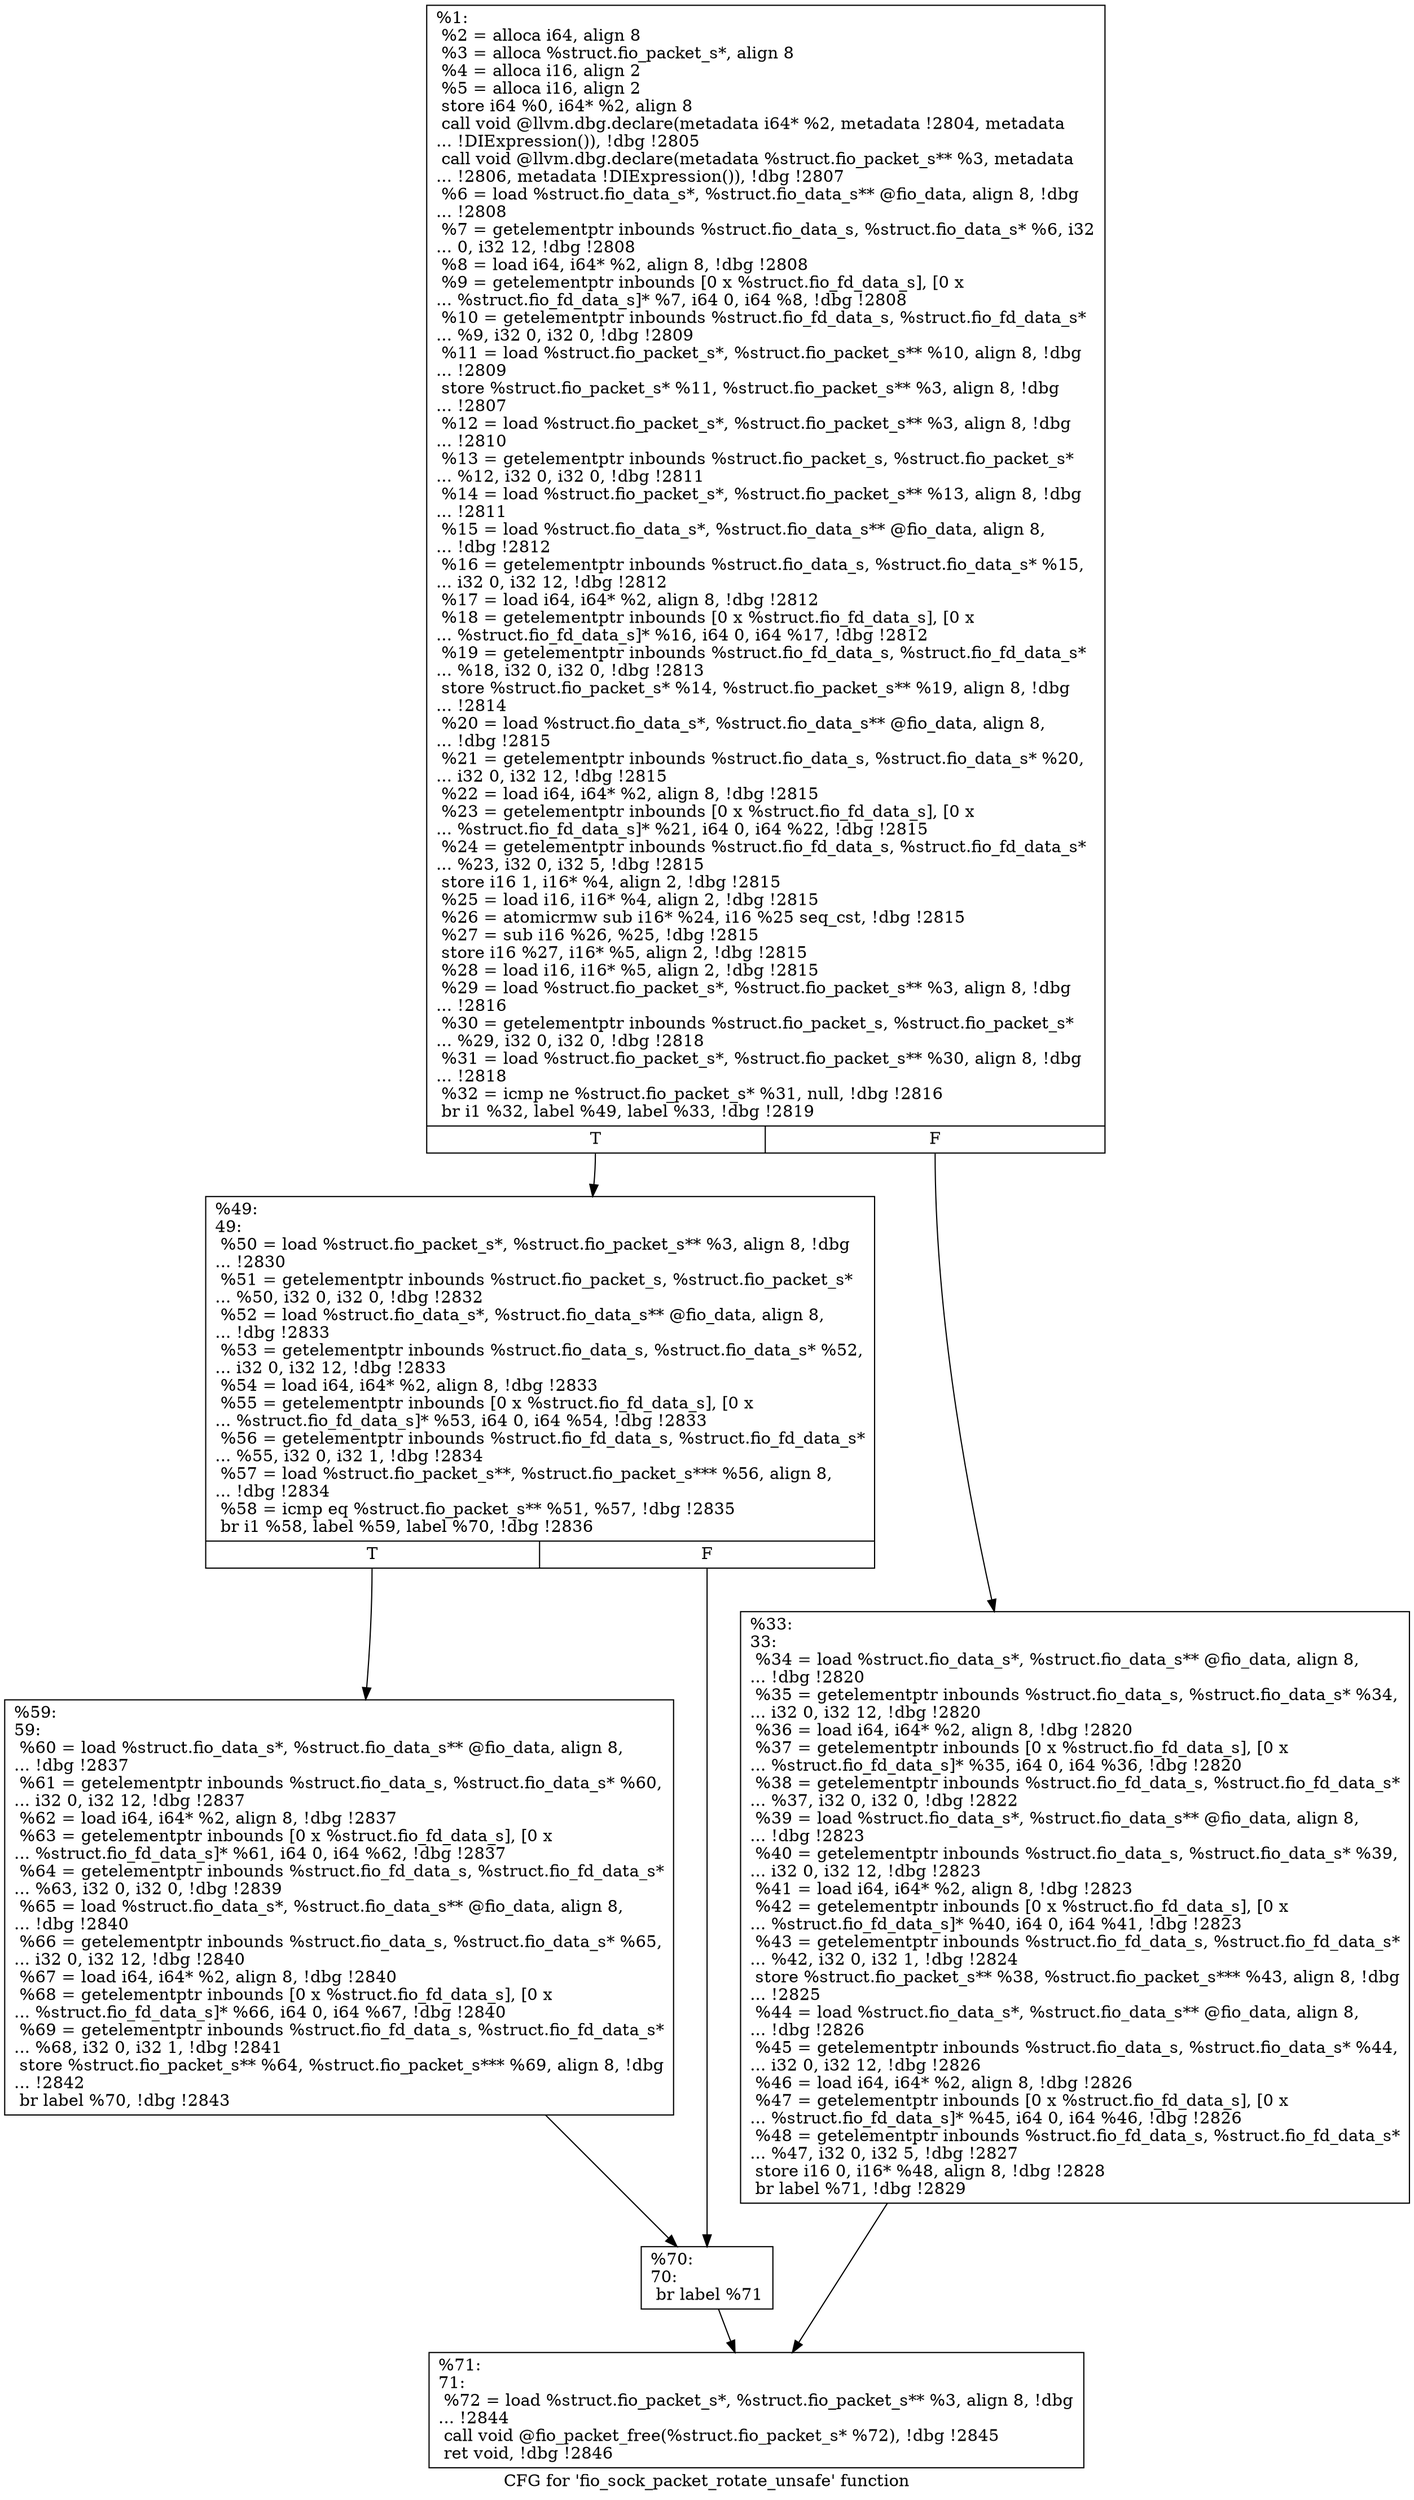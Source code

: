 digraph "CFG for 'fio_sock_packet_rotate_unsafe' function" {
	label="CFG for 'fio_sock_packet_rotate_unsafe' function";

	Node0x5568514ffd60 [shape=record,label="{%1:\l  %2 = alloca i64, align 8\l  %3 = alloca %struct.fio_packet_s*, align 8\l  %4 = alloca i16, align 2\l  %5 = alloca i16, align 2\l  store i64 %0, i64* %2, align 8\l  call void @llvm.dbg.declare(metadata i64* %2, metadata !2804, metadata\l... !DIExpression()), !dbg !2805\l  call void @llvm.dbg.declare(metadata %struct.fio_packet_s** %3, metadata\l... !2806, metadata !DIExpression()), !dbg !2807\l  %6 = load %struct.fio_data_s*, %struct.fio_data_s** @fio_data, align 8, !dbg\l... !2808\l  %7 = getelementptr inbounds %struct.fio_data_s, %struct.fio_data_s* %6, i32\l... 0, i32 12, !dbg !2808\l  %8 = load i64, i64* %2, align 8, !dbg !2808\l  %9 = getelementptr inbounds [0 x %struct.fio_fd_data_s], [0 x\l... %struct.fio_fd_data_s]* %7, i64 0, i64 %8, !dbg !2808\l  %10 = getelementptr inbounds %struct.fio_fd_data_s, %struct.fio_fd_data_s*\l... %9, i32 0, i32 0, !dbg !2809\l  %11 = load %struct.fio_packet_s*, %struct.fio_packet_s** %10, align 8, !dbg\l... !2809\l  store %struct.fio_packet_s* %11, %struct.fio_packet_s** %3, align 8, !dbg\l... !2807\l  %12 = load %struct.fio_packet_s*, %struct.fio_packet_s** %3, align 8, !dbg\l... !2810\l  %13 = getelementptr inbounds %struct.fio_packet_s, %struct.fio_packet_s*\l... %12, i32 0, i32 0, !dbg !2811\l  %14 = load %struct.fio_packet_s*, %struct.fio_packet_s** %13, align 8, !dbg\l... !2811\l  %15 = load %struct.fio_data_s*, %struct.fio_data_s** @fio_data, align 8,\l... !dbg !2812\l  %16 = getelementptr inbounds %struct.fio_data_s, %struct.fio_data_s* %15,\l... i32 0, i32 12, !dbg !2812\l  %17 = load i64, i64* %2, align 8, !dbg !2812\l  %18 = getelementptr inbounds [0 x %struct.fio_fd_data_s], [0 x\l... %struct.fio_fd_data_s]* %16, i64 0, i64 %17, !dbg !2812\l  %19 = getelementptr inbounds %struct.fio_fd_data_s, %struct.fio_fd_data_s*\l... %18, i32 0, i32 0, !dbg !2813\l  store %struct.fio_packet_s* %14, %struct.fio_packet_s** %19, align 8, !dbg\l... !2814\l  %20 = load %struct.fio_data_s*, %struct.fio_data_s** @fio_data, align 8,\l... !dbg !2815\l  %21 = getelementptr inbounds %struct.fio_data_s, %struct.fio_data_s* %20,\l... i32 0, i32 12, !dbg !2815\l  %22 = load i64, i64* %2, align 8, !dbg !2815\l  %23 = getelementptr inbounds [0 x %struct.fio_fd_data_s], [0 x\l... %struct.fio_fd_data_s]* %21, i64 0, i64 %22, !dbg !2815\l  %24 = getelementptr inbounds %struct.fio_fd_data_s, %struct.fio_fd_data_s*\l... %23, i32 0, i32 5, !dbg !2815\l  store i16 1, i16* %4, align 2, !dbg !2815\l  %25 = load i16, i16* %4, align 2, !dbg !2815\l  %26 = atomicrmw sub i16* %24, i16 %25 seq_cst, !dbg !2815\l  %27 = sub i16 %26, %25, !dbg !2815\l  store i16 %27, i16* %5, align 2, !dbg !2815\l  %28 = load i16, i16* %5, align 2, !dbg !2815\l  %29 = load %struct.fio_packet_s*, %struct.fio_packet_s** %3, align 8, !dbg\l... !2816\l  %30 = getelementptr inbounds %struct.fio_packet_s, %struct.fio_packet_s*\l... %29, i32 0, i32 0, !dbg !2818\l  %31 = load %struct.fio_packet_s*, %struct.fio_packet_s** %30, align 8, !dbg\l... !2818\l  %32 = icmp ne %struct.fio_packet_s* %31, null, !dbg !2816\l  br i1 %32, label %49, label %33, !dbg !2819\l|{<s0>T|<s1>F}}"];
	Node0x5568514ffd60:s0 -> Node0x5568515014c0;
	Node0x5568514ffd60:s1 -> Node0x556851501470;
	Node0x556851501470 [shape=record,label="{%33:\l33:                                               \l  %34 = load %struct.fio_data_s*, %struct.fio_data_s** @fio_data, align 8,\l... !dbg !2820\l  %35 = getelementptr inbounds %struct.fio_data_s, %struct.fio_data_s* %34,\l... i32 0, i32 12, !dbg !2820\l  %36 = load i64, i64* %2, align 8, !dbg !2820\l  %37 = getelementptr inbounds [0 x %struct.fio_fd_data_s], [0 x\l... %struct.fio_fd_data_s]* %35, i64 0, i64 %36, !dbg !2820\l  %38 = getelementptr inbounds %struct.fio_fd_data_s, %struct.fio_fd_data_s*\l... %37, i32 0, i32 0, !dbg !2822\l  %39 = load %struct.fio_data_s*, %struct.fio_data_s** @fio_data, align 8,\l... !dbg !2823\l  %40 = getelementptr inbounds %struct.fio_data_s, %struct.fio_data_s* %39,\l... i32 0, i32 12, !dbg !2823\l  %41 = load i64, i64* %2, align 8, !dbg !2823\l  %42 = getelementptr inbounds [0 x %struct.fio_fd_data_s], [0 x\l... %struct.fio_fd_data_s]* %40, i64 0, i64 %41, !dbg !2823\l  %43 = getelementptr inbounds %struct.fio_fd_data_s, %struct.fio_fd_data_s*\l... %42, i32 0, i32 1, !dbg !2824\l  store %struct.fio_packet_s** %38, %struct.fio_packet_s*** %43, align 8, !dbg\l... !2825\l  %44 = load %struct.fio_data_s*, %struct.fio_data_s** @fio_data, align 8,\l... !dbg !2826\l  %45 = getelementptr inbounds %struct.fio_data_s, %struct.fio_data_s* %44,\l... i32 0, i32 12, !dbg !2826\l  %46 = load i64, i64* %2, align 8, !dbg !2826\l  %47 = getelementptr inbounds [0 x %struct.fio_fd_data_s], [0 x\l... %struct.fio_fd_data_s]* %45, i64 0, i64 %46, !dbg !2826\l  %48 = getelementptr inbounds %struct.fio_fd_data_s, %struct.fio_fd_data_s*\l... %47, i32 0, i32 5, !dbg !2827\l  store i16 0, i16* %48, align 8, !dbg !2828\l  br label %71, !dbg !2829\l}"];
	Node0x556851501470 -> Node0x5568515015b0;
	Node0x5568515014c0 [shape=record,label="{%49:\l49:                                               \l  %50 = load %struct.fio_packet_s*, %struct.fio_packet_s** %3, align 8, !dbg\l... !2830\l  %51 = getelementptr inbounds %struct.fio_packet_s, %struct.fio_packet_s*\l... %50, i32 0, i32 0, !dbg !2832\l  %52 = load %struct.fio_data_s*, %struct.fio_data_s** @fio_data, align 8,\l... !dbg !2833\l  %53 = getelementptr inbounds %struct.fio_data_s, %struct.fio_data_s* %52,\l... i32 0, i32 12, !dbg !2833\l  %54 = load i64, i64* %2, align 8, !dbg !2833\l  %55 = getelementptr inbounds [0 x %struct.fio_fd_data_s], [0 x\l... %struct.fio_fd_data_s]* %53, i64 0, i64 %54, !dbg !2833\l  %56 = getelementptr inbounds %struct.fio_fd_data_s, %struct.fio_fd_data_s*\l... %55, i32 0, i32 1, !dbg !2834\l  %57 = load %struct.fio_packet_s**, %struct.fio_packet_s*** %56, align 8,\l... !dbg !2834\l  %58 = icmp eq %struct.fio_packet_s** %51, %57, !dbg !2835\l  br i1 %58, label %59, label %70, !dbg !2836\l|{<s0>T|<s1>F}}"];
	Node0x5568515014c0:s0 -> Node0x556851501510;
	Node0x5568515014c0:s1 -> Node0x556851501560;
	Node0x556851501510 [shape=record,label="{%59:\l59:                                               \l  %60 = load %struct.fio_data_s*, %struct.fio_data_s** @fio_data, align 8,\l... !dbg !2837\l  %61 = getelementptr inbounds %struct.fio_data_s, %struct.fio_data_s* %60,\l... i32 0, i32 12, !dbg !2837\l  %62 = load i64, i64* %2, align 8, !dbg !2837\l  %63 = getelementptr inbounds [0 x %struct.fio_fd_data_s], [0 x\l... %struct.fio_fd_data_s]* %61, i64 0, i64 %62, !dbg !2837\l  %64 = getelementptr inbounds %struct.fio_fd_data_s, %struct.fio_fd_data_s*\l... %63, i32 0, i32 0, !dbg !2839\l  %65 = load %struct.fio_data_s*, %struct.fio_data_s** @fio_data, align 8,\l... !dbg !2840\l  %66 = getelementptr inbounds %struct.fio_data_s, %struct.fio_data_s* %65,\l... i32 0, i32 12, !dbg !2840\l  %67 = load i64, i64* %2, align 8, !dbg !2840\l  %68 = getelementptr inbounds [0 x %struct.fio_fd_data_s], [0 x\l... %struct.fio_fd_data_s]* %66, i64 0, i64 %67, !dbg !2840\l  %69 = getelementptr inbounds %struct.fio_fd_data_s, %struct.fio_fd_data_s*\l... %68, i32 0, i32 1, !dbg !2841\l  store %struct.fio_packet_s** %64, %struct.fio_packet_s*** %69, align 8, !dbg\l... !2842\l  br label %70, !dbg !2843\l}"];
	Node0x556851501510 -> Node0x556851501560;
	Node0x556851501560 [shape=record,label="{%70:\l70:                                               \l  br label %71\l}"];
	Node0x556851501560 -> Node0x5568515015b0;
	Node0x5568515015b0 [shape=record,label="{%71:\l71:                                               \l  %72 = load %struct.fio_packet_s*, %struct.fio_packet_s** %3, align 8, !dbg\l... !2844\l  call void @fio_packet_free(%struct.fio_packet_s* %72), !dbg !2845\l  ret void, !dbg !2846\l}"];
}
